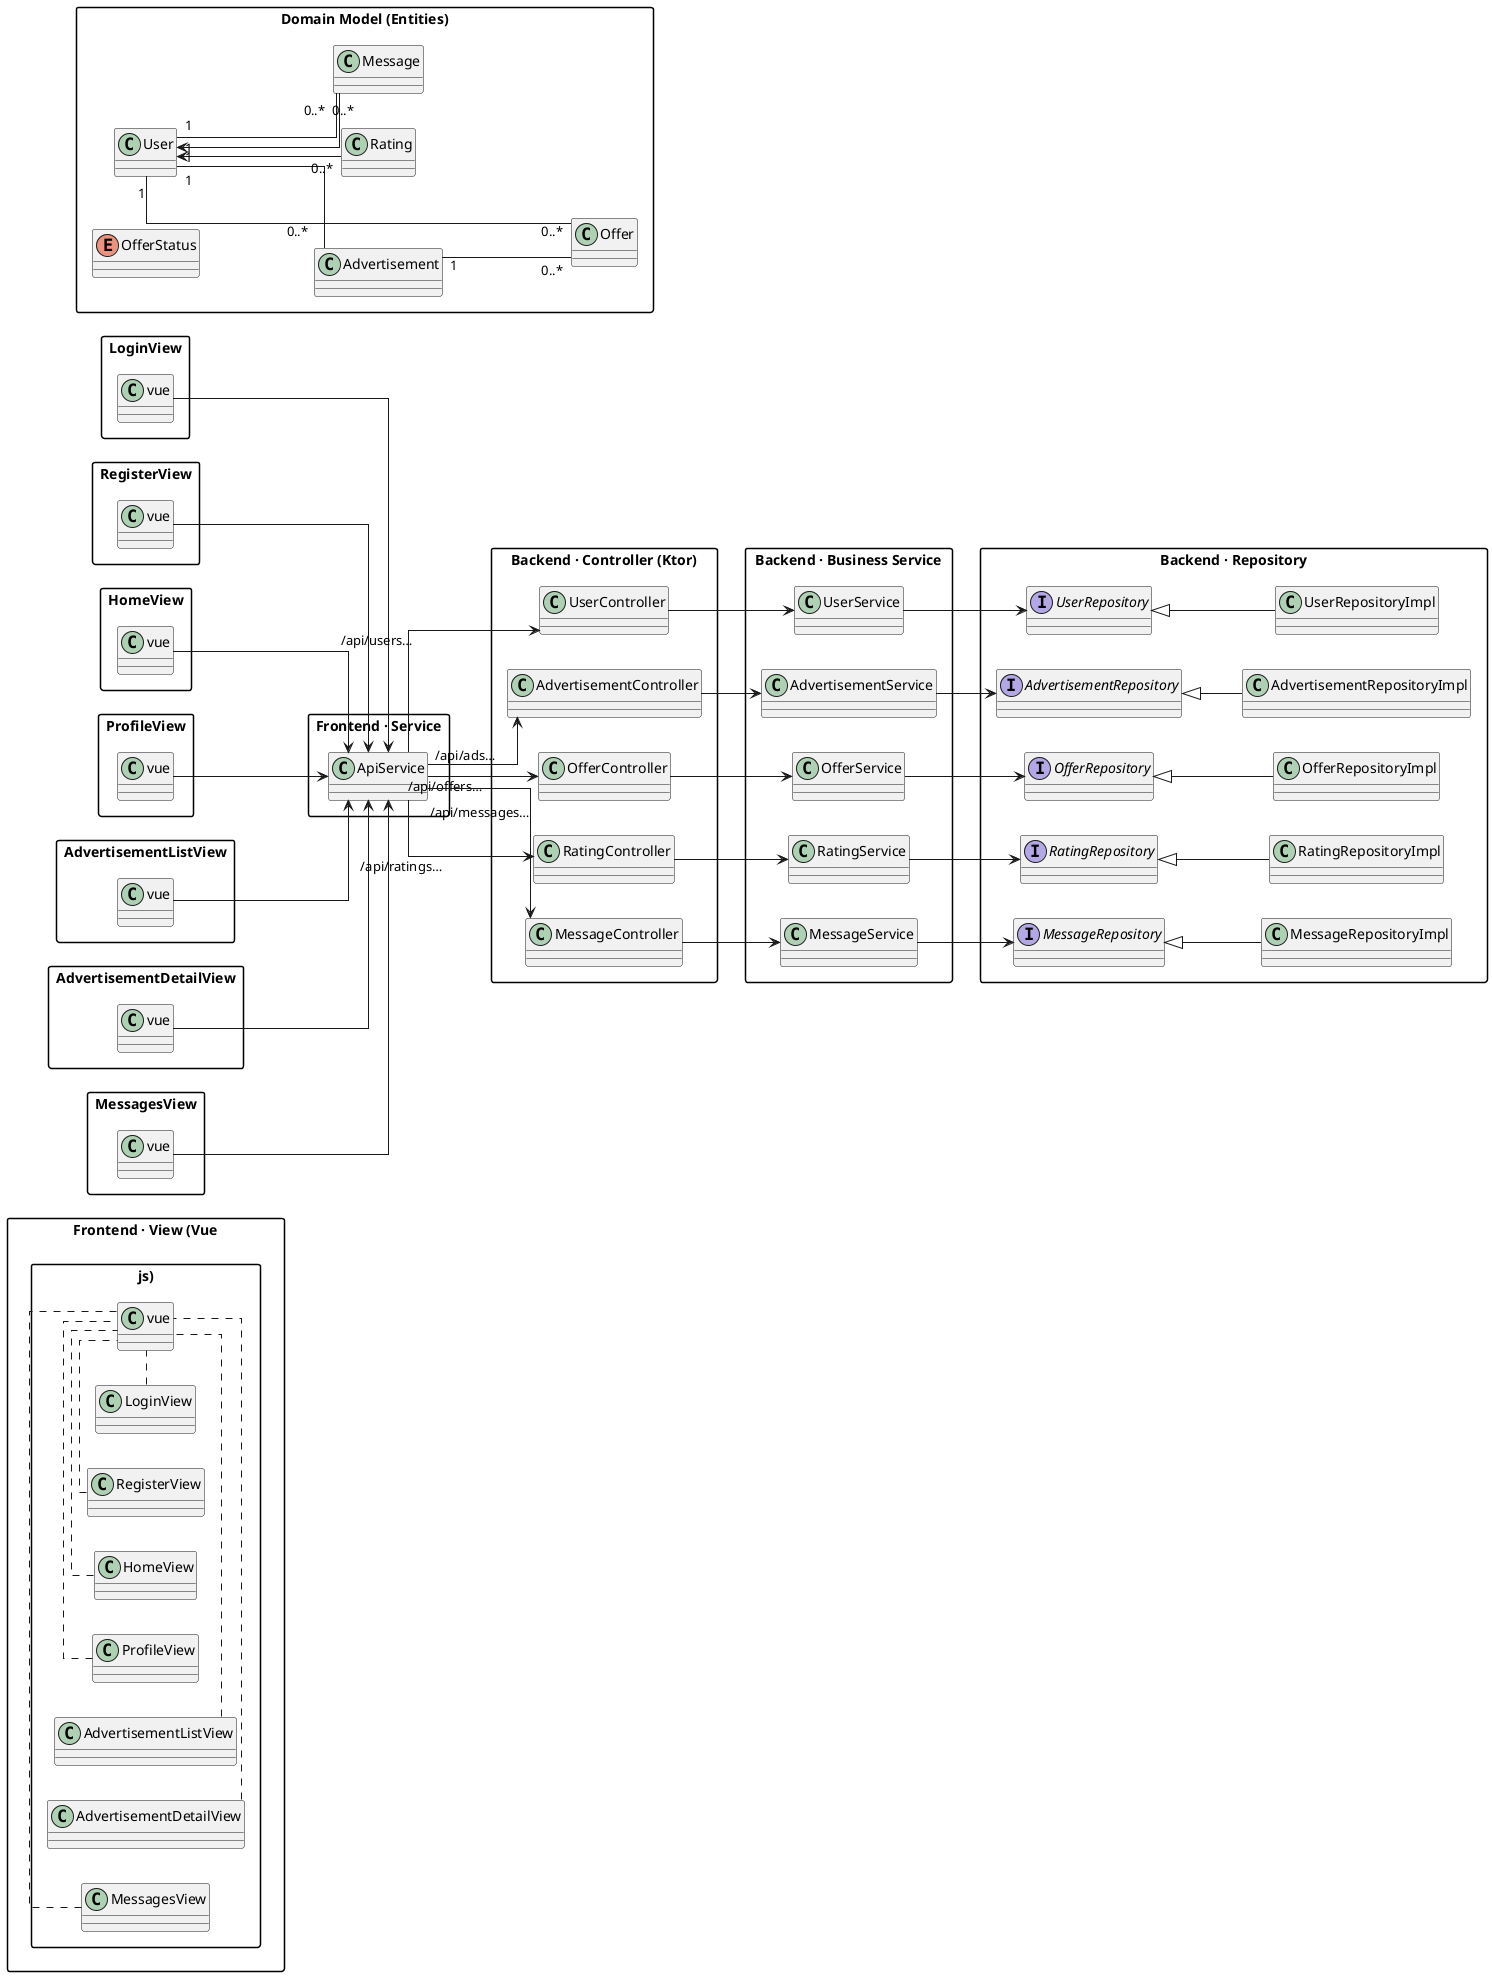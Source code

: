 @startuml
left to right direction
skinparam packageStyle rectangle
skinparam linetype ortho

' ===== Frontend – View réteg =====
package "Frontend · View (Vue.js)" {
    LoginView.vue
    RegisterView.vue
    HomeView.vue
    ProfileView.vue
    AdvertisementListView.vue
    AdvertisementDetailView.vue
    MessagesView.vue
}

' ===== Frontend – Service réteg =====
package "Frontend · Service" {
    class ApiService
}

' ===== Backend – Controller réteg =====
package "Backend · Controller (Ktor)" {
    class UserController
    class AdvertisementController
    class OfferController
    class RatingController
    class MessageController
}

' ===== Backend – Service réteg =====
package "Backend · Business Service" {
    class UserService
    class AdvertisementService
    class OfferService
    class RatingService
    class MessageService
}

' ===== Backend – Repository réteg =====
package "Backend · Repository" {
    interface UserRepository
    class UserRepositoryImpl
    interface AdvertisementRepository
    class AdvertisementRepositoryImpl
    interface OfferRepository
    class OfferRepositoryImpl
    interface RatingRepository
    class RatingRepositoryImpl
    interface MessageRepository
    class MessageRepositoryImpl
}

' ===== Domain Model =====
package "Domain Model (Entities)" {
    class User
    class Advertisement
    class Offer
    class Rating
    class Message
    enum OfferStatus
}

' ---------- Frontend kapcsolatok ----------
LoginView.vue               --> ApiService
RegisterView.vue           --> ApiService
HomeView.vue                --> ApiService
ProfileView.vue         --> ApiService
AdvertisementListView.vue   --> ApiService
AdvertisementDetailView.vue --> ApiService
MessagesView.vue            --> ApiService

' API-wrapper → Backend Controller
ApiService --> UserController              : /api/users…
ApiService --> AdvertisementController     : /api/ads…
ApiService --> OfferController             : /api/offers…
ApiService --> RatingController            : /api/ratings…
ApiService --> MessageController           : /api/messages…

' ---------- Backend kapcsolatok ----------
UserController          --> UserService
AdvertisementController --> AdvertisementService
OfferController         --> OfferService
RatingController        --> RatingService
MessageController       --> MessageService

UserService          --> UserRepository
AdvertisementService --> AdvertisementRepository
OfferService         --> OfferRepository
RatingService        --> RatingRepository
MessageService       --> MessageRepository

UserRepository         <|-- UserRepositoryImpl
AdvertisementRepository <|-- AdvertisementRepositoryImpl
OfferRepository        <|-- OfferRepositoryImpl
RatingRepository       <|-- RatingRepositoryImpl
MessageRepository      <|-- MessageRepositoryImpl

' ---------- Entitás-kapcsolatok (tömören) ----------
User          "1" -- "0..*" Advertisement
Advertisement "1" -- "0..*" Offer
User          "1" -- "0..*" Offer
User          "1" <-- "0..*" Rating
User          "1" -- "0..*" Message
User          "1" <-- "0..*" Message

@enduml
